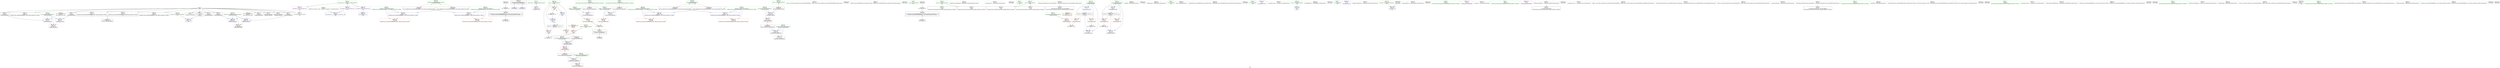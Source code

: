 digraph "SVFG" {
	label="SVFG";

	Node0x5591256c3920 [shape=record,color=grey,label="{NodeID: 0\nNullPtr}"];
	Node0x5591256c3920 -> Node0x5591256cf940[style=solid];
	Node0x5591256c3920 -> Node0x5591256cfa40[style=solid];
	Node0x5591256c3920 -> Node0x5591256cfb10[style=solid];
	Node0x5591256c3920 -> Node0x5591256cfbe0[style=solid];
	Node0x5591256c3920 -> Node0x5591256cfcb0[style=solid];
	Node0x5591256c3920 -> Node0x5591256cfd80[style=solid];
	Node0x5591256c3920 -> Node0x5591256cfe50[style=solid];
	Node0x5591256c3920 -> Node0x5591256cff20[style=solid];
	Node0x5591256c3920 -> Node0x5591256cfff0[style=solid];
	Node0x5591256c3920 -> Node0x5591256d00c0[style=solid];
	Node0x5591256c3920 -> Node0x5591256d0190[style=solid];
	Node0x5591256c3920 -> Node0x5591256d0260[style=solid];
	Node0x5591256c3920 -> Node0x5591256d0330[style=solid];
	Node0x5591256c3920 -> Node0x5591256d0400[style=solid];
	Node0x5591256c3920 -> Node0x5591256d3a20[style=solid];
	Node0x5591256f45e0 [shape=record,color=black,label="{NodeID: 346\n297 = PHI(175, )\n1st arg _ZStgtIcSt11char_traitsIcESaIcEEbRKNSt7__cxx1112basic_stringIT_T0_T1_EESA_ }"];
	Node0x5591256f45e0 -> Node0x5591256d4b60[style=solid];
	Node0x5591256dbab0 [shape=record,color=grey,label="{NodeID: 263\n307 = cmp(306, 124, )\n}"];
	Node0x5591256dbab0 -> Node0x5591256cd340[style=solid];
	Node0x5591256cd1a0 [shape=record,color=black,label="{NodeID: 97\n161\<--163\n_ZNSt14numeric_limitsIlE3maxEv_ret\<--\n_ZNSt14numeric_limitsIlE3maxEv\n|{<s0>9|<s1>13}}"];
	Node0x5591256cd1a0:s0 -> Node0x5591256f0420[style=solid,color=blue];
	Node0x5591256cd1a0:s1 -> Node0x5591256f2ca0[style=solid,color=blue];
	Node0x5591256cb170 [shape=record,color=green,label="{NodeID: 14\n4\<--6\n_ZStL8__ioinit\<--_ZStL8__ioinit_field_insensitive\nGlob }"];
	Node0x5591256cb170 -> Node0x5591256cd410[style=solid];
	Node0x5591256cdd90 [shape=record,color=red,label="{NodeID: 111\n140\<--119\n\<--caseid\nmain\n}"];
	Node0x5591256cdd90 -> Node0x5591256db7b0[style=solid];
	Node0x5591256cbf70 [shape=record,color=green,label="{NodeID: 28\n89\<--90\n__a.addr\<--__a.addr_field_insensitive\n_ZStorSt13_Ios_OpenmodeS_\n}"];
	Node0x5591256cbf70 -> Node0x5591256cdb20[style=solid];
	Node0x5591256cbf70 -> Node0x5591256d3b20[style=solid];
	Node0x5591256d34e0 [shape=record,color=red,label="{NodeID: 125\n304\<--298\n\<--__lhs.addr\n_ZStgtIcSt11char_traitsIcESaIcEEbRKNSt7__cxx1112basic_stringIT_T0_T1_EESA_\n}"];
	Node0x5591256ccbf0 [shape=record,color=green,label="{NodeID: 42\n167\<--168\nthis.addr\<--this.addr_field_insensitive\n_ZN8Solution5solveEi\n}"];
	Node0x5591256ccbf0 -> Node0x5591256ce000[style=solid];
	Node0x5591256ccbf0 -> Node0x5591256d40d0[style=solid];
	Node0x5591256d40d0 [shape=record,color=blue,label="{NodeID: 139\n167\<--165\nthis.addr\<--this\n_ZN8Solution5solveEi\n}"];
	Node0x5591256d40d0 -> Node0x5591256ce000[style=dashed];
	Node0x5591256ce860 [shape=record,color=green,label="{NodeID: 56\n227\<--228\n_ZNSt7__cxx1112basic_stringIcSt11char_traitsIcESaIcEEaSERKS4_\<--_ZNSt7__cxx1112basic_stringIcSt11char_traitsIcESaIcEEaSERKS4__field_insensitive\n}"];
	Node0x5591256f26a0 [shape=record,color=black,label="{NodeID: 319\n82 = PHI()\n}"];
	Node0x5591256d4c30 [shape=record,color=blue,label="{NodeID: 153\n321\<--319\nthis.addr\<--this\n_ZN8Solution11printHeaderEi\n}"];
	Node0x5591256d4c30 -> Node0x5591256d3680[style=dashed];
	Node0x5591256cf540 [shape=record,color=green,label="{NodeID: 70\n330\<--331\n_ZStlsISt11char_traitsIcEERSt13basic_ostreamIcT_ES5_PKc\<--_ZStlsISt11char_traitsIcEERSt13basic_ostreamIcT_ES5_PKc_field_insensitive\n}"];
	Node0x5591256f3590 [shape=record,color=black,label="{NodeID: 333\n335 = PHI()\n}"];
	Node0x5591256d0190 [shape=record,color=black,label="{NodeID: 84\n289\<--3\n\<--dummyVal\n_ZStltIcSt11char_traitsIcESaIcEEbRKNSt7__cxx1112basic_stringIT_T0_T1_EESA_\n}"];
	Node0x5591256c5850 [shape=record,color=green,label="{NodeID: 1\n7\<--1\n__dso_handle\<--dummyObj\nGlob }"];
	Node0x5591256dbc30 [shape=record,color=grey,label="{NodeID: 264\n287 = cmp(284, 124, )\n}"];
	Node0x5591256dbc30 -> Node0x5591256cd270[style=solid];
	Node0x5591256cd270 [shape=record,color=black,label="{NodeID: 98\n273\<--287\n_ZStltIcSt11char_traitsIcESaIcEEbRKNSt7__cxx1112basic_stringIT_T0_T1_EESA__ret\<--cmp\n_ZStltIcSt11char_traitsIcESaIcEEbRKNSt7__cxx1112basic_stringIT_T0_T1_EESA_\n|{<s0>18}}"];
	Node0x5591256cd270:s0 -> Node0x5591256f2f70[style=solid,color=blue];
	Node0x5591256cb270 [shape=record,color=green,label="{NodeID: 15\n8\<--11\ninputs\<--inputs_field_insensitive\nGlob }"];
	Node0x5591256cb270 -> Node0x5591256d04d0[style=solid];
	Node0x5591256cb270 -> Node0x5591256d05d0[style=solid];
	Node0x5591256e6170 [shape=record,color=yellow,style=double,label="{NodeID: 278\n12V_1 = ENCHI(MR_12V_0)\npts\{118 \}\nFun[main]}"];
	Node0x5591256e6170 -> Node0x5591256cdcc0[style=dashed];
	Node0x5591256cde60 [shape=record,color=red,label="{NodeID: 112\n144\<--119\n\<--caseid\nmain\n|{<s0>11}}"];
	Node0x5591256cde60:s0 -> Node0x5591256f3e60[style=solid,color=red];
	Node0x5591256cc040 [shape=record,color=green,label="{NodeID: 29\n91\<--92\n__b.addr\<--__b.addr_field_insensitive\n_ZStorSt13_Ios_OpenmodeS_\n}"];
	Node0x5591256cc040 -> Node0x5591256cdbf0[style=solid];
	Node0x5591256cc040 -> Node0x5591256d3bf0[style=solid];
	Node0x5591256d35b0 [shape=record,color=red,label="{NodeID: 126\n305\<--300\n\<--__rhs.addr\n_ZStgtIcSt11char_traitsIcESaIcEEbRKNSt7__cxx1112basic_stringIT_T0_T1_EESA_\n}"];
	Node0x5591256cccc0 [shape=record,color=green,label="{NodeID: 43\n169\<--170\ncaseid.addr\<--caseid.addr_field_insensitive\n_ZN8Solution5solveEi\n}"];
	Node0x5591256cccc0 -> Node0x5591256d2cc0[style=solid];
	Node0x5591256cccc0 -> Node0x5591256d41a0[style=solid];
	Node0x5591256d41a0 [shape=record,color=blue,label="{NodeID: 140\n169\<--166\ncaseid.addr\<--caseid\n_ZN8Solution5solveEi\n}"];
	Node0x5591256d41a0 -> Node0x5591256d2cc0[style=dashed];
	Node0x5591256ce960 [shape=record,color=green,label="{NodeID: 57\n238\<--239\n_ZN8Solution11printHeaderEi\<--_ZN8Solution11printHeaderEi_field_insensitive\n}"];
	Node0x5591256f2770 [shape=record,color=black,label="{NodeID: 320\n284 = PHI()\n}"];
	Node0x5591256f2770 -> Node0x5591256dbc30[style=solid];
	Node0x5591256d4d00 [shape=record,color=blue,label="{NodeID: 154\n323\<--320\ncaseid.addr\<--caseid\n_ZN8Solution11printHeaderEi\n}"];
	Node0x5591256d4d00 -> Node0x5591256d3750[style=dashed];
	Node0x5591256cf640 [shape=record,color=green,label="{NodeID: 71\n351\<--352\n__cxa_begin_catch\<--__cxa_begin_catch_field_insensitive\n}"];
	Node0x5591256f3660 [shape=record,color=black,label="{NodeID: 334\n350 = PHI()\n}"];
	Node0x5591256d0260 [shape=record,color=black,label="{NodeID: 85\n290\<--3\n\<--dummyVal\n_ZStltIcSt11char_traitsIcESaIcEEbRKNSt7__cxx1112basic_stringIT_T0_T1_EESA_\n|{<s0>29}}"];
	Node0x5591256d0260:s0 -> Node0x5591256f3730[style=solid,color=red];
	Node0x5591256c9e70 [shape=record,color=green,label="{NodeID: 2\n12\<--1\n.str\<--dummyObj\nGlob }"];
	Node0x5591256cd340 [shape=record,color=black,label="{NodeID: 99\n295\<--307\n_ZStgtIcSt11char_traitsIcESaIcEEbRKNSt7__cxx1112basic_stringIT_T0_T1_EESA__ret\<--cmp\n_ZStgtIcSt11char_traitsIcESaIcEEbRKNSt7__cxx1112basic_stringIT_T0_T1_EESA_\n|{<s0>20}}"];
	Node0x5591256cd340:s0 -> Node0x5591256f3080[style=solid,color=blue];
	Node0x5591256cb370 [shape=record,color=green,label="{NodeID: 16\n14\<--17\nlogs\<--logs_field_insensitive\nGlob }"];
	Node0x5591256cb370 -> Node0x5591256d06d0[style=solid];
	Node0x5591256cb370 -> Node0x5591256d07d0[style=solid];
	Node0x5591256cdf30 [shape=record,color=red,label="{NodeID: 113\n149\<--119\n\<--caseid\nmain\n}"];
	Node0x5591256cdf30 -> Node0x5591256db630[style=solid];
	Node0x5591256cc110 [shape=record,color=green,label="{NodeID: 30\n84\<--103\n_ZNSt14basic_ofstreamIcSt11char_traitsIcEED1Ev\<--_ZNSt14basic_ofstreamIcSt11char_traitsIcEED1Ev_field_insensitive\n}"];
	Node0x5591256cc110 -> Node0x5591256d0ad0[style=solid];
	Node0x5591256d3680 [shape=record,color=red,label="{NodeID: 127\n327\<--321\nthis1\<--this.addr\n_ZN8Solution11printHeaderEi\n}"];
	Node0x5591256ccd90 [shape=record,color=green,label="{NodeID: 44\n171\<--172\nnumNames\<--numNames_field_insensitive\n_ZN8Solution5solveEi\n}"];
	Node0x5591256ccd90 -> Node0x5591256d2d90[style=solid];
	Node0x5591256d4270 [shape=record,color=blue,label="{NodeID: 141\n173\<--124\ncount\<--\n_ZN8Solution5solveEi\n}"];
	Node0x5591256d4270 -> Node0x5591256e4500[style=dashed];
	Node0x5591256cea60 [shape=record,color=green,label="{NodeID: 58\n242\<--243\n_ZNSolsEi\<--_ZNSolsEi_field_insensitive\n}"];
	Node0x5591256f28d0 [shape=record,color=black,label="{NodeID: 321\n127 = PHI()\n}"];
	Node0x5591256cf740 [shape=record,color=green,label="{NodeID: 72\n354\<--355\n_ZSt9terminatev\<--_ZSt9terminatev_field_insensitive\n}"];
	Node0x5591256f3730 [shape=record,color=black,label="{NodeID: 335\n349 = PHI(290, 310, )\n0th arg __clang_call_terminate }"];
	Node0x5591256d0330 [shape=record,color=black,label="{NodeID: 86\n309\<--3\n\<--dummyVal\n_ZStgtIcSt11char_traitsIcESaIcEEbRKNSt7__cxx1112basic_stringIT_T0_T1_EESA_\n}"];
	Node0x5591256ca130 [shape=record,color=green,label="{NodeID: 3\n18\<--1\n.str.3\<--dummyObj\nGlob }"];
	Node0x5591256cd410 [shape=record,color=purple,label="{NodeID: 100\n35\<--4\n\<--_ZStL8__ioinit\n__cxx_global_var_init\n}"];
	Node0x5591256cb470 [shape=record,color=green,label="{NodeID: 17\n24\<--28\nllvm.global_ctors\<--llvm.global_ctors_field_insensitive\nGlob }"];
	Node0x5591256cb470 -> Node0x5591256cd820[style=solid];
	Node0x5591256cb470 -> Node0x5591256cd920[style=solid];
	Node0x5591256cb470 -> Node0x5591256cda20[style=solid];
	Node0x5591256ce000 [shape=record,color=red,label="{NodeID: 114\n187\<--167\nthis1\<--this.addr\n_ZN8Solution5solveEi\n|{<s0>23}}"];
	Node0x5591256ce000:s0 -> Node0x5591256f4220[style=solid,color=red];
	Node0x5591256cc210 [shape=record,color=green,label="{NodeID: 31\n106\<--107\nmain\<--main_field_insensitive\n}"];
	Node0x5591256d3750 [shape=record,color=red,label="{NodeID: 128\n332\<--323\n\<--caseid.addr\n_ZN8Solution11printHeaderEi\n}"];
	Node0x5591256cce60 [shape=record,color=green,label="{NodeID: 45\n173\<--174\ncount\<--count_field_insensitive\n_ZN8Solution5solveEi\n}"];
	Node0x5591256cce60 -> Node0x5591256d2e60[style=solid];
	Node0x5591256cce60 -> Node0x5591256d2f30[style=solid];
	Node0x5591256cce60 -> Node0x5591256d4270[style=solid];
	Node0x5591256cce60 -> Node0x5591256d4410[style=solid];
	Node0x5591256d4340 [shape=record,color=blue,label="{NodeID: 142\n177\<--124\ni\<--\n_ZN8Solution5solveEi\n}"];
	Node0x5591256d4340 -> Node0x5591256e4a00[style=dashed];
	Node0x5591256ceb60 [shape=record,color=green,label="{NodeID: 59\n245\<--246\n_ZSt4endlIcSt11char_traitsIcEERSt13basic_ostreamIT_T0_ES6_\<--_ZSt4endlIcSt11char_traitsIcEERSt13basic_ostreamIT_T0_ES6__field_insensitive\n}"];
	Node0x5591256f29a0 [shape=record,color=black,label="{NodeID: 322\n133 = PHI()\n}"];
	Node0x5591256cf840 [shape=record,color=green,label="{NodeID: 73\n26\<--363\n_GLOBAL__sub_I_Jiyuan_2_1.cpp\<--_GLOBAL__sub_I_Jiyuan_2_1.cpp_field_insensitive\n}"];
	Node0x5591256cf840 -> Node0x5591256d3920[style=solid];
	Node0x5591256f3a30 [shape=record,color=black,label="{NodeID: 336\n274 = PHI(179, )\n0th arg _ZStltIcSt11char_traitsIcESaIcEEbRKNSt7__cxx1112basic_stringIT_T0_T1_EESA_ }"];
	Node0x5591256f3a30 -> Node0x5591256d48f0[style=solid];
	Node0x5591256d0400 [shape=record,color=black,label="{NodeID: 87\n310\<--3\n\<--dummyVal\n_ZStgtIcSt11char_traitsIcESaIcEEbRKNSt7__cxx1112basic_stringIT_T0_T1_EESA_\n|{<s0>31}}"];
	Node0x5591256d0400:s0 -> Node0x5591256f3730[style=solid,color=red];
	Node0x5591256ca1c0 [shape=record,color=green,label="{NodeID: 4\n20\<--1\n.str.4\<--dummyObj\nGlob }"];
	Node0x5591256cd4e0 [shape=record,color=purple,label="{NodeID: 101\n54\<--12\n\<--.str\n__cxx_global_var_init.1\n}"];
	Node0x5591256cb570 [shape=record,color=green,label="{NodeID: 18\n29\<--30\n__cxx_global_var_init\<--__cxx_global_var_init_field_insensitive\n}"];
	Node0x5591256d2cc0 [shape=record,color=red,label="{NodeID: 115\n236\<--169\n\<--caseid.addr\n_ZN8Solution5solveEi\n|{<s0>23}}"];
	Node0x5591256d2cc0:s0 -> Node0x5591256f4360[style=solid,color=red];
	Node0x5591256cc310 [shape=record,color=green,label="{NodeID: 32\n111\<--112\nretval\<--retval_field_insensitive\nmain\n}"];
	Node0x5591256cc310 -> Node0x5591256d3cc0[style=solid];
	Node0x5591256d3820 [shape=record,color=blue,label="{NodeID: 129\n369\<--25\nllvm.global_ctors_0\<--\nGlob }"];
	Node0x5591256ccf30 [shape=record,color=green,label="{NodeID: 46\n175\<--176\nlargestName\<--largestName_field_insensitive\n_ZN8Solution5solveEi\n|{<s0>18|<s1>20}}"];
	Node0x5591256ccf30:s0 -> Node0x5591256f3b40[style=solid,color=red];
	Node0x5591256ccf30:s1 -> Node0x5591256f45e0[style=solid,color=red];
	Node0x5591256d4410 [shape=record,color=blue,label="{NodeID: 143\n173\<--210\ncount\<--inc\n_ZN8Solution5solveEi\n}"];
	Node0x5591256d4410 -> Node0x5591256e4500[style=dashed];
	Node0x5591256cec60 [shape=record,color=green,label="{NodeID: 60\n247\<--248\n_ZNSolsEPFRSoS_E\<--_ZNSolsEPFRSoS_E_field_insensitive\n}"];
	Node0x5591256f2a70 [shape=record,color=black,label="{NodeID: 323\n329 = PHI()\n}"];
	Node0x5591256cf940 [shape=record,color=black,label="{NodeID: 74\n2\<--3\ndummyVal\<--dummyVal\n}"];
	Node0x5591256f3b40 [shape=record,color=black,label="{NodeID: 337\n275 = PHI(175, )\n1st arg _ZStltIcSt11char_traitsIcESaIcEEbRKNSt7__cxx1112basic_stringIT_T0_T1_EESA_ }"];
	Node0x5591256f3b40 -> Node0x5591256d49c0[style=solid];
	Node0x5591256d04d0 [shape=record,color=black,label="{NodeID: 88\n9\<--8\n\<--inputs\nCan only get source location for instruction, argument, global var or function.}"];
	Node0x5591256ca250 [shape=record,color=green,label="{NodeID: 5\n22\<--1\n.str.5\<--dummyObj\nGlob }"];
	Node0x5591256cd5b0 [shape=record,color=purple,label="{NodeID: 102\n78\<--18\n\<--.str.3\n__cxx_global_var_init.2\n}"];
	Node0x5591256cb670 [shape=record,color=green,label="{NodeID: 19\n33\<--34\n_ZNSt8ios_base4InitC1Ev\<--_ZNSt8ios_base4InitC1Ev_field_insensitive\n}"];
	Node0x5591256e6520 [shape=record,color=yellow,style=double,label="{NodeID: 282\n20V_1 = ENCHI(MR_20V_0)\npts\{172 \}\nFun[_ZN8Solution5solveEi]}"];
	Node0x5591256e6520 -> Node0x5591256d2d90[style=dashed];
	Node0x5591256d2d90 [shape=record,color=red,label="{NodeID: 116\n198\<--171\n\<--numNames\n_ZN8Solution5solveEi\n}"];
	Node0x5591256d2d90 -> Node0x5591256db930[style=solid];
	Node0x5591256cc3e0 [shape=record,color=green,label="{NodeID: 33\n113\<--114\nargc.addr\<--argc.addr_field_insensitive\nmain\n}"];
	Node0x5591256cc3e0 -> Node0x5591256d3d90[style=solid];
	Node0x5591256d3920 [shape=record,color=blue,label="{NodeID: 130\n370\<--26\nllvm.global_ctors_1\<--_GLOBAL__sub_I_Jiyuan_2_1.cpp\nGlob }"];
	Node0x5591256cd000 [shape=record,color=green,label="{NodeID: 47\n177\<--178\ni\<--i_field_insensitive\n_ZN8Solution5solveEi\n}"];
	Node0x5591256cd000 -> Node0x5591256d3000[style=solid];
	Node0x5591256cd000 -> Node0x5591256d30d0[style=solid];
	Node0x5591256cd000 -> Node0x5591256d4340[style=solid];
	Node0x5591256cd000 -> Node0x5591256d4680[style=solid];
	Node0x5591256d44e0 [shape=record,color=blue,label="{NodeID: 144\n181\<--214\nexn.slot\<--\n_ZN8Solution5solveEi\n}"];
	Node0x5591256d44e0 -> Node0x5591256d31a0[style=dashed];
	Node0x5591256ced60 [shape=record,color=green,label="{NodeID: 61\n269\<--270\n__gxx_personality_v0\<--__gxx_personality_v0_field_insensitive\n}"];
	Node0x5591256f2bd0 [shape=record,color=black,label="{NodeID: 324\n188 = PHI()\n}"];
	Node0x5591256cfa40 [shape=record,color=black,label="{NodeID: 75\n110\<--3\nargv\<--dummyVal\nmain\n1st arg main }"];
	Node0x5591256cfa40 -> Node0x5591256d3e60[style=solid];
	Node0x5591256f3c50 [shape=record,color=black,label="{NodeID: 338\n109 = PHI()\n0th arg main }"];
	Node0x5591256f3c50 -> Node0x5591256d3d90[style=solid];
	Node0x5591256d05d0 [shape=record,color=black,label="{NodeID: 89\n10\<--8\n\<--inputs\nCan only get source location for instruction, argument, global var or function.}"];
	Node0x5591256ca2e0 [shape=record,color=green,label="{NodeID: 6\n25\<--1\n\<--dummyObj\nCan only get source location for instruction, argument, global var or function.}"];
	Node0x5591256cd680 [shape=record,color=purple,label="{NodeID: 103\n328\<--20\n\<--.str.4\n_ZN8Solution11printHeaderEi\n}"];
	Node0x5591256cb770 [shape=record,color=green,label="{NodeID: 20\n39\<--40\n__cxa_atexit\<--__cxa_atexit_field_insensitive\n}"];
	Node0x5591256d2e60 [shape=record,color=red,label="{NodeID: 117\n209\<--173\n\<--count\n_ZN8Solution5solveEi\n}"];
	Node0x5591256d2e60 -> Node0x5591256db1b0[style=solid];
	Node0x5591256cc4b0 [shape=record,color=green,label="{NodeID: 34\n115\<--116\nargv.addr\<--argv.addr_field_insensitive\nmain\n}"];
	Node0x5591256cc4b0 -> Node0x5591256d3e60[style=solid];
	Node0x5591256d3a20 [shape=record,color=blue, style = dotted,label="{NodeID: 131\n371\<--3\nllvm.global_ctors_2\<--dummyVal\nGlob }"];
	Node0x5591256ce0f0 [shape=record,color=green,label="{NodeID: 48\n179\<--180\nname\<--name_field_insensitive\n_ZN8Solution5solveEi\n|{<s0>18|<s1>20}}"];
	Node0x5591256ce0f0:s0 -> Node0x5591256f3a30[style=solid,color=red];
	Node0x5591256ce0f0:s1 -> Node0x5591256f44a0[style=solid,color=red];
	Node0x5591256d45b0 [shape=record,color=blue,label="{NodeID: 145\n183\<--216\nehselector.slot\<--\n_ZN8Solution5solveEi\n}"];
	Node0x5591256d45b0 -> Node0x5591256d3270[style=dashed];
	Node0x5591256cee60 [shape=record,color=green,label="{NodeID: 62\n276\<--277\n__lhs.addr\<--__lhs.addr_field_insensitive\n_ZStltIcSt11char_traitsIcESaIcEEbRKNSt7__cxx1112basic_stringIT_T0_T1_EESA_\n}"];
	Node0x5591256cee60 -> Node0x5591256d3340[style=solid];
	Node0x5591256cee60 -> Node0x5591256d48f0[style=solid];
	Node0x5591256f2ca0 [shape=record,color=black,label="{NodeID: 325\n189 = PHI(161, )\n}"];
	Node0x5591256cfb10 [shape=record,color=black,label="{NodeID: 76\n213\<--3\n\<--dummyVal\n_ZN8Solution5solveEi\n}"];
	Node0x5591256f3d20 [shape=record,color=black,label="{NodeID: 339\n165 = PHI(121, )\n0th arg _ZN8Solution5solveEi }"];
	Node0x5591256f3d20 -> Node0x5591256d40d0[style=solid];
	Node0x5591256d06d0 [shape=record,color=black,label="{NodeID: 90\n15\<--14\n\<--logs\nCan only get source location for instruction, argument, global var or function.}"];
	Node0x5591256cab20 [shape=record,color=green,label="{NodeID: 7\n56\<--1\n\<--dummyObj\nCan only get source location for instruction, argument, global var or function.}"];
	Node0x5591256e4500 [shape=record,color=black,label="{NodeID: 270\nMR_22V_3 = PHI(MR_22V_5, MR_22V_2, )\npts\{174 \}\n}"];
	Node0x5591256e4500 -> Node0x5591256d2e60[style=dashed];
	Node0x5591256e4500 -> Node0x5591256d2f30[style=dashed];
	Node0x5591256e4500 -> Node0x5591256d4410[style=dashed];
	Node0x5591256e4500 -> Node0x5591256e4500[style=dashed];
	Node0x5591256cd750 [shape=record,color=purple,label="{NodeID: 104\n334\<--22\n\<--.str.5\n_ZN8Solution11printHeaderEi\n}"];
	Node0x5591256cb870 [shape=record,color=green,label="{NodeID: 21\n38\<--44\n_ZNSt8ios_base4InitD1Ev\<--_ZNSt8ios_base4InitD1Ev_field_insensitive\n}"];
	Node0x5591256cb870 -> Node0x5591256d08d0[style=solid];
	Node0x5591256d2f30 [shape=record,color=red,label="{NodeID: 118\n240\<--173\n\<--count\n_ZN8Solution5solveEi\n}"];
	Node0x5591256cc580 [shape=record,color=green,label="{NodeID: 35\n117\<--118\ntotalQ\<--totalQ_field_insensitive\nmain\n}"];
	Node0x5591256cc580 -> Node0x5591256cdcc0[style=solid];
	Node0x5591256d3b20 [shape=record,color=blue,label="{NodeID: 132\n89\<--87\n__a.addr\<--__a\n_ZStorSt13_Ios_OpenmodeS_\n}"];
	Node0x5591256d3b20 -> Node0x5591256cdb20[style=dashed];
	Node0x5591256ce1c0 [shape=record,color=green,label="{NodeID: 49\n181\<--182\nexn.slot\<--exn.slot_field_insensitive\n_ZN8Solution5solveEi\n}"];
	Node0x5591256ce1c0 -> Node0x5591256d31a0[style=solid];
	Node0x5591256ce1c0 -> Node0x5591256d44e0[style=solid];
	Node0x5591256ce1c0 -> Node0x5591256d4750[style=solid];
	Node0x5591256d4680 [shape=record,color=blue,label="{NodeID: 146\n177\<--233\ni\<--inc11\n_ZN8Solution5solveEi\n}"];
	Node0x5591256d4680 -> Node0x5591256e4a00[style=dashed];
	Node0x5591256cef30 [shape=record,color=green,label="{NodeID: 63\n278\<--279\n__rhs.addr\<--__rhs.addr_field_insensitive\n_ZStltIcSt11char_traitsIcESaIcEEbRKNSt7__cxx1112basic_stringIT_T0_T1_EESA_\n}"];
	Node0x5591256cef30 -> Node0x5591256d3410[style=solid];
	Node0x5591256cef30 -> Node0x5591256d49c0[style=solid];
	Node0x5591256f2ea0 [shape=record,color=black,label="{NodeID: 326\n190 = PHI()\n}"];
	Node0x5591256cfbe0 [shape=record,color=black,label="{NodeID: 77\n214\<--3\n\<--dummyVal\n_ZN8Solution5solveEi\n}"];
	Node0x5591256cfbe0 -> Node0x5591256d44e0[style=solid];
	Node0x5591256f3e60 [shape=record,color=black,label="{NodeID: 340\n166 = PHI(144, )\n1st arg _ZN8Solution5solveEi }"];
	Node0x5591256f3e60 -> Node0x5591256d41a0[style=solid];
	Node0x5591256db1b0 [shape=record,color=grey,label="{NodeID: 257\n210 = Binary(209, 138, )\n}"];
	Node0x5591256db1b0 -> Node0x5591256d4410[style=solid];
	Node0x5591256d07d0 [shape=record,color=black,label="{NodeID: 91\n16\<--14\n\<--logs\nCan only get source location for instruction, argument, global var or function.}"];
	Node0x5591256cabb0 [shape=record,color=green,label="{NodeID: 8\n74\<--1\n\<--dummyObj\nCan only get source location for instruction, argument, global var or function.|{<s0>5}}"];
	Node0x5591256cabb0:s0 -> Node0x5591256f3fa0[style=solid,color=red];
	Node0x5591256e4a00 [shape=record,color=black,label="{NodeID: 271\nMR_24V_3 = PHI(MR_24V_4, MR_24V_2, )\npts\{178 \}\n}"];
	Node0x5591256e4a00 -> Node0x5591256d3000[style=dashed];
	Node0x5591256e4a00 -> Node0x5591256d30d0[style=dashed];
	Node0x5591256e4a00 -> Node0x5591256d4680[style=dashed];
	Node0x5591256cd820 [shape=record,color=purple,label="{NodeID: 105\n369\<--24\nllvm.global_ctors_0\<--llvm.global_ctors\nGlob }"];
	Node0x5591256cd820 -> Node0x5591256d3820[style=solid];
	Node0x5591256cb970 [shape=record,color=green,label="{NodeID: 22\n51\<--52\n__cxx_global_var_init.1\<--__cxx_global_var_init.1_field_insensitive\n}"];
	Node0x5591256e67c0 [shape=record,color=yellow,style=double,label="{NodeID: 285\n26V_1 = ENCHI(MR_26V_0)\npts\{182 \}\nFun[_ZN8Solution5solveEi]}"];
	Node0x5591256e67c0 -> Node0x5591256d44e0[style=dashed];
	Node0x5591256e67c0 -> Node0x5591256d4750[style=dashed];
	Node0x5591256d3000 [shape=record,color=red,label="{NodeID: 119\n197\<--177\n\<--i\n_ZN8Solution5solveEi\n}"];
	Node0x5591256d3000 -> Node0x5591256db930[style=solid];
	Node0x5591256cc650 [shape=record,color=green,label="{NodeID: 36\n119\<--120\ncaseid\<--caseid_field_insensitive\nmain\n}"];
	Node0x5591256cc650 -> Node0x5591256cdd90[style=solid];
	Node0x5591256cc650 -> Node0x5591256cde60[style=solid];
	Node0x5591256cc650 -> Node0x5591256cdf30[style=solid];
	Node0x5591256cc650 -> Node0x5591256d3f30[style=solid];
	Node0x5591256cc650 -> Node0x5591256d4000[style=solid];
	Node0x5591256d3bf0 [shape=record,color=blue,label="{NodeID: 133\n91\<--88\n__b.addr\<--__b\n_ZStorSt13_Ios_OpenmodeS_\n}"];
	Node0x5591256d3bf0 -> Node0x5591256cdbf0[style=dashed];
	Node0x5591256ce290 [shape=record,color=green,label="{NodeID: 50\n183\<--184\nehselector.slot\<--ehselector.slot_field_insensitive\n_ZN8Solution5solveEi\n}"];
	Node0x5591256ce290 -> Node0x5591256d3270[style=solid];
	Node0x5591256ce290 -> Node0x5591256d45b0[style=solid];
	Node0x5591256ce290 -> Node0x5591256d4820[style=solid];
	Node0x5591256f0420 [shape=record,color=black,label="{NodeID: 313\n130 = PHI(161, )\n}"];
	Node0x5591256d4750 [shape=record,color=blue,label="{NodeID: 147\n181\<--252\nexn.slot\<--\n_ZN8Solution5solveEi\n}"];
	Node0x5591256d4750 -> Node0x5591256d31a0[style=dashed];
	Node0x5591256cf000 [shape=record,color=green,label="{NodeID: 64\n285\<--286\n_ZNKSt7__cxx1112basic_stringIcSt11char_traitsIcESaIcEE7compareERKS4_\<--_ZNKSt7__cxx1112basic_stringIcSt11char_traitsIcESaIcEE7compareERKS4__field_insensitive\n}"];
	Node0x5591256f2f70 [shape=record,color=black,label="{NodeID: 327\n205 = PHI(273, )\n}"];
	Node0x5591256cfcb0 [shape=record,color=black,label="{NodeID: 78\n216\<--3\n\<--dummyVal\n_ZN8Solution5solveEi\n}"];
	Node0x5591256cfcb0 -> Node0x5591256d45b0[style=solid];
	Node0x5591256f3fa0 [shape=record,color=black,label="{NodeID: 341\n87 = PHI(74, )\n0th arg _ZStorSt13_Ios_OpenmodeS_ }"];
	Node0x5591256f3fa0 -> Node0x5591256d3b20[style=solid];
	Node0x5591256db330 [shape=record,color=grey,label="{NodeID: 258\n97 = Binary(95, 96, )\n}"];
	Node0x5591256db330 -> Node0x5591256d0bd0[style=solid];
	Node0x5591256d08d0 [shape=record,color=black,label="{NodeID: 92\n37\<--38\n\<--_ZNSt8ios_base4InitD1Ev\nCan only get source location for instruction, argument, global var or function.}"];
	Node0x5591256cac70 [shape=record,color=green,label="{NodeID: 9\n75\<--1\n\<--dummyObj\nCan only get source location for instruction, argument, global var or function.|{<s0>5}}"];
	Node0x5591256cac70:s0 -> Node0x5591256f40e0[style=solid,color=red];
	Node0x5591256e4f00 [shape=record,color=black,label="{NodeID: 272\nMR_14V_3 = PHI(MR_14V_4, MR_14V_2, )\npts\{120 \}\n}"];
	Node0x5591256e4f00 -> Node0x5591256cdd90[style=dashed];
	Node0x5591256e4f00 -> Node0x5591256cde60[style=dashed];
	Node0x5591256e4f00 -> Node0x5591256cdf30[style=dashed];
	Node0x5591256e4f00 -> Node0x5591256d4000[style=dashed];
	Node0x5591256cd920 [shape=record,color=purple,label="{NodeID: 106\n370\<--24\nllvm.global_ctors_1\<--llvm.global_ctors\nGlob }"];
	Node0x5591256cd920 -> Node0x5591256d3920[style=solid];
	Node0x5591256cba70 [shape=record,color=green,label="{NodeID: 23\n57\<--58\n_ZNSt14basic_ifstreamIcSt11char_traitsIcEEC1EPKcSt13_Ios_Openmode\<--_ZNSt14basic_ifstreamIcSt11char_traitsIcEEC1EPKcSt13_Ios_Openmode_field_insensitive\n}"];
	Node0x5591256e68a0 [shape=record,color=yellow,style=double,label="{NodeID: 286\n28V_1 = ENCHI(MR_28V_0)\npts\{184 \}\nFun[_ZN8Solution5solveEi]}"];
	Node0x5591256e68a0 -> Node0x5591256d45b0[style=dashed];
	Node0x5591256e68a0 -> Node0x5591256d4820[style=dashed];
	Node0x5591256d30d0 [shape=record,color=red,label="{NodeID: 120\n232\<--177\n\<--i\n_ZN8Solution5solveEi\n}"];
	Node0x5591256d30d0 -> Node0x5591256db4b0[style=solid];
	Node0x5591256cc720 [shape=record,color=green,label="{NodeID: 37\n121\<--122\nref.tmp\<--ref.tmp_field_insensitive\nmain\n|{<s0>11}}"];
	Node0x5591256cc720:s0 -> Node0x5591256f3d20[style=solid,color=red];
	Node0x5591256d3cc0 [shape=record,color=blue,label="{NodeID: 134\n111\<--124\nretval\<--\nmain\n}"];
	Node0x5591256ce360 [shape=record,color=green,label="{NodeID: 51\n193\<--194\n_ZNSt7__cxx1112basic_stringIcSt11char_traitsIcESaIcEEC1Ev\<--_ZNSt7__cxx1112basic_stringIcSt11char_traitsIcESaIcEEC1Ev_field_insensitive\n}"];
	Node0x5591256f09a0 [shape=record,color=black,label="{NodeID: 314\n73 = PHI(86, )\n}"];
	Node0x5591256d4820 [shape=record,color=blue,label="{NodeID: 148\n183\<--254\nehselector.slot\<--\n_ZN8Solution5solveEi\n}"];
	Node0x5591256d4820 -> Node0x5591256d3270[style=dashed];
	Node0x5591256cf100 [shape=record,color=green,label="{NodeID: 65\n292\<--293\n__clang_call_terminate\<--__clang_call_terminate_field_insensitive\n}"];
	Node0x5591256f3080 [shape=record,color=black,label="{NodeID: 328\n222 = PHI(295, )\n}"];
	Node0x5591256cfd80 [shape=record,color=black,label="{NodeID: 79\n251\<--3\n\<--dummyVal\n_ZN8Solution5solveEi\n}"];
	Node0x5591256f40e0 [shape=record,color=black,label="{NodeID: 342\n88 = PHI(75, )\n1st arg _ZStorSt13_Ios_OpenmodeS_ }"];
	Node0x5591256f40e0 -> Node0x5591256d3bf0[style=solid];
	Node0x5591256db4b0 [shape=record,color=grey,label="{NodeID: 259\n233 = Binary(232, 138, )\n}"];
	Node0x5591256db4b0 -> Node0x5591256d4680[style=solid];
	Node0x5591256d09d0 [shape=record,color=black,label="{NodeID: 93\n60\<--61\n\<--_ZNSt14basic_ifstreamIcSt11char_traitsIcEED1Ev\nCan only get source location for instruction, argument, global var or function.}"];
	Node0x5591256cad70 [shape=record,color=green,label="{NodeID: 10\n124\<--1\n\<--dummyObj\nCan only get source location for instruction, argument, global var or function.}"];
	Node0x5591256cda20 [shape=record,color=purple,label="{NodeID: 107\n371\<--24\nllvm.global_ctors_2\<--llvm.global_ctors\nGlob }"];
	Node0x5591256cda20 -> Node0x5591256d3a20[style=solid];
	Node0x5591256cbb70 [shape=record,color=green,label="{NodeID: 24\n61\<--67\n_ZNSt14basic_ifstreamIcSt11char_traitsIcEED1Ev\<--_ZNSt14basic_ifstreamIcSt11char_traitsIcEED1Ev_field_insensitive\n}"];
	Node0x5591256cbb70 -> Node0x5591256d09d0[style=solid];
	Node0x5591256d31a0 [shape=record,color=red,label="{NodeID: 121\n259\<--181\nexn\<--exn.slot\n_ZN8Solution5solveEi\n}"];
	Node0x5591256cc7f0 [shape=record,color=green,label="{NodeID: 38\n128\<--129\n_ZNSirsERi\<--_ZNSirsERi_field_insensitive\n}"];
	Node0x5591256d3d90 [shape=record,color=blue,label="{NodeID: 135\n113\<--109\nargc.addr\<--argc\nmain\n}"];
	Node0x5591256ce460 [shape=record,color=green,label="{NodeID: 52\n203\<--204\n_ZSt7getlineIcSt11char_traitsIcESaIcEERSt13basic_istreamIT_T0_ES7_RNSt7__cxx1112basic_stringIS4_S5_T1_EE\<--_ZSt7getlineIcSt11char_traitsIcESaIcEERSt13basic_istreamIT_T0_ES7_RNSt7__cxx1112basic_stringIS4_S5_T1_EE_field_insensitive\n}"];
	Node0x5591256f2360 [shape=record,color=black,label="{NodeID: 315\n202 = PHI()\n}"];
	Node0x5591256d48f0 [shape=record,color=blue,label="{NodeID: 149\n276\<--274\n__lhs.addr\<--__lhs\n_ZStltIcSt11char_traitsIcESaIcEEbRKNSt7__cxx1112basic_stringIT_T0_T1_EESA_\n}"];
	Node0x5591256d48f0 -> Node0x5591256d3340[style=dashed];
	Node0x5591256cf200 [shape=record,color=green,label="{NodeID: 66\n298\<--299\n__lhs.addr\<--__lhs.addr_field_insensitive\n_ZStgtIcSt11char_traitsIcESaIcEEbRKNSt7__cxx1112basic_stringIT_T0_T1_EESA_\n}"];
	Node0x5591256cf200 -> Node0x5591256d34e0[style=solid];
	Node0x5591256cf200 -> Node0x5591256d4a90[style=solid];
	Node0x5591256f3190 [shape=record,color=black,label="{NodeID: 329\n226 = PHI()\n}"];
	Node0x5591256cfe50 [shape=record,color=black,label="{NodeID: 80\n252\<--3\n\<--dummyVal\n_ZN8Solution5solveEi\n}"];
	Node0x5591256cfe50 -> Node0x5591256d4750[style=solid];
	Node0x5591256f4220 [shape=record,color=black,label="{NodeID: 343\n319 = PHI(187, )\n0th arg _ZN8Solution11printHeaderEi }"];
	Node0x5591256f4220 -> Node0x5591256d4c30[style=solid];
	Node0x5591256db630 [shape=record,color=grey,label="{NodeID: 260\n150 = Binary(149, 138, )\n}"];
	Node0x5591256db630 -> Node0x5591256d4000[style=solid];
	Node0x5591256d0ad0 [shape=record,color=black,label="{NodeID: 94\n83\<--84\n\<--_ZNSt14basic_ofstreamIcSt11char_traitsIcEED1Ev\nCan only get source location for instruction, argument, global var or function.}"];
	Node0x5591256cae70 [shape=record,color=green,label="{NodeID: 11\n134\<--1\n\<--dummyObj\nCan only get source location for instruction, argument, global var or function.}"];
	Node0x5591256cdb20 [shape=record,color=red,label="{NodeID: 108\n95\<--89\n\<--__a.addr\n_ZStorSt13_Ios_OpenmodeS_\n}"];
	Node0x5591256cdb20 -> Node0x5591256db330[style=solid];
	Node0x5591256cbc70 [shape=record,color=green,label="{NodeID: 25\n70\<--71\n__cxx_global_var_init.2\<--__cxx_global_var_init.2_field_insensitive\n}"];
	Node0x5591256d3270 [shape=record,color=red,label="{NodeID: 122\n260\<--183\nsel\<--ehselector.slot\n_ZN8Solution5solveEi\n}"];
	Node0x5591256cc8f0 [shape=record,color=green,label="{NodeID: 39\n131\<--132\n_ZNSt14numeric_limitsIlE3maxEv\<--_ZNSt14numeric_limitsIlE3maxEv_field_insensitive\n}"];
	Node0x5591256d3e60 [shape=record,color=blue,label="{NodeID: 136\n115\<--110\nargv.addr\<--argv\nmain\n}"];
	Node0x5591256ce560 [shape=record,color=green,label="{NodeID: 53\n206\<--207\n_ZStltIcSt11char_traitsIcESaIcEEbRKNSt7__cxx1112basic_stringIT_T0_T1_EESA_\<--_ZStltIcSt11char_traitsIcESaIcEEbRKNSt7__cxx1112basic_stringIT_T0_T1_EESA__field_insensitive\n}"];
	Node0x5591256f2430 [shape=record,color=black,label="{NodeID: 316\n244 = PHI()\n}"];
	Node0x5591256d49c0 [shape=record,color=blue,label="{NodeID: 150\n278\<--275\n__rhs.addr\<--__rhs\n_ZStltIcSt11char_traitsIcESaIcEEbRKNSt7__cxx1112basic_stringIT_T0_T1_EESA_\n}"];
	Node0x5591256d49c0 -> Node0x5591256d3410[style=dashed];
	Node0x5591256cf2d0 [shape=record,color=green,label="{NodeID: 67\n300\<--301\n__rhs.addr\<--__rhs.addr_field_insensitive\n_ZStgtIcSt11char_traitsIcESaIcEEbRKNSt7__cxx1112basic_stringIT_T0_T1_EESA_\n}"];
	Node0x5591256cf2d0 -> Node0x5591256d35b0[style=solid];
	Node0x5591256cf2d0 -> Node0x5591256d4b60[style=solid];
	Node0x5591256f3260 [shape=record,color=black,label="{NodeID: 330\n241 = PHI()\n}"];
	Node0x5591256cff20 [shape=record,color=black,label="{NodeID: 81\n254\<--3\n\<--dummyVal\n_ZN8Solution5solveEi\n}"];
	Node0x5591256cff20 -> Node0x5591256d4820[style=solid];
	Node0x5591256f4360 [shape=record,color=black,label="{NodeID: 344\n320 = PHI(236, )\n1st arg _ZN8Solution11printHeaderEi }"];
	Node0x5591256f4360 -> Node0x5591256d4d00[style=solid];
	Node0x5591256db7b0 [shape=record,color=grey,label="{NodeID: 261\n142 = cmp(140, 141, )\n}"];
	Node0x5591256d0bd0 [shape=record,color=black,label="{NodeID: 95\n86\<--97\n_ZStorSt13_Ios_OpenmodeS__ret\<--or\n_ZStorSt13_Ios_OpenmodeS_\n|{<s0>5}}"];
	Node0x5591256d0bd0:s0 -> Node0x5591256f09a0[style=solid,color=blue];
	Node0x5591256caf70 [shape=record,color=green,label="{NodeID: 12\n138\<--1\n\<--dummyObj\nCan only get source location for instruction, argument, global var or function.}"];
	Node0x5591256cdbf0 [shape=record,color=red,label="{NodeID: 109\n96\<--91\n\<--__b.addr\n_ZStorSt13_Ios_OpenmodeS_\n}"];
	Node0x5591256cdbf0 -> Node0x5591256db330[style=solid];
	Node0x5591256cbd70 [shape=record,color=green,label="{NodeID: 26\n76\<--77\n_ZStorSt13_Ios_OpenmodeS_\<--_ZStorSt13_Ios_OpenmodeS__field_insensitive\n}"];
	Node0x5591256d3340 [shape=record,color=red,label="{NodeID: 123\n282\<--276\n\<--__lhs.addr\n_ZStltIcSt11char_traitsIcESaIcEEbRKNSt7__cxx1112basic_stringIT_T0_T1_EESA_\n}"];
	Node0x5591256cc9f0 [shape=record,color=green,label="{NodeID: 40\n135\<--136\n_ZNSi6ignoreEli\<--_ZNSi6ignoreEli_field_insensitive\n}"];
	Node0x5591256d3f30 [shape=record,color=blue,label="{NodeID: 137\n119\<--138\ncaseid\<--\nmain\n}"];
	Node0x5591256d3f30 -> Node0x5591256e4f00[style=dashed];
	Node0x5591256ce660 [shape=record,color=green,label="{NodeID: 54\n219\<--220\n_ZNSt7__cxx1112basic_stringIcSt11char_traitsIcESaIcEED1Ev\<--_ZNSt7__cxx1112basic_stringIcSt11char_traitsIcESaIcEED1Ev_field_insensitive\n}"];
	Node0x5591256f2500 [shape=record,color=black,label="{NodeID: 317\n36 = PHI()\n}"];
	Node0x5591256d4a90 [shape=record,color=blue,label="{NodeID: 151\n298\<--296\n__lhs.addr\<--__lhs\n_ZStgtIcSt11char_traitsIcESaIcEEbRKNSt7__cxx1112basic_stringIT_T0_T1_EESA_\n}"];
	Node0x5591256d4a90 -> Node0x5591256d34e0[style=dashed];
	Node0x5591256cf3a0 [shape=record,color=green,label="{NodeID: 68\n321\<--322\nthis.addr\<--this.addr_field_insensitive\n_ZN8Solution11printHeaderEi\n}"];
	Node0x5591256cf3a0 -> Node0x5591256d3680[style=solid];
	Node0x5591256cf3a0 -> Node0x5591256d4c30[style=solid];
	Node0x5591256f3390 [shape=record,color=black,label="{NodeID: 331\n306 = PHI()\n}"];
	Node0x5591256f3390 -> Node0x5591256dbab0[style=solid];
	Node0x5591256cfff0 [shape=record,color=black,label="{NodeID: 82\n261\<--3\nlpad.val\<--dummyVal\n_ZN8Solution5solveEi\n}"];
	Node0x5591256f44a0 [shape=record,color=black,label="{NodeID: 345\n296 = PHI(179, )\n0th arg _ZStgtIcSt11char_traitsIcESaIcEEbRKNSt7__cxx1112basic_stringIT_T0_T1_EESA_ }"];
	Node0x5591256f44a0 -> Node0x5591256d4a90[style=solid];
	Node0x5591256db930 [shape=record,color=grey,label="{NodeID: 262\n199 = cmp(197, 198, )\n}"];
	Node0x5591256cd0d0 [shape=record,color=black,label="{NodeID: 96\n108\<--124\nmain_ret\<--\nmain\n}"];
	Node0x5591256cb070 [shape=record,color=green,label="{NodeID: 13\n163\<--1\n\<--dummyObj\nCan only get source location for instruction, argument, global var or function.}"];
	Node0x5591256cdcc0 [shape=record,color=red,label="{NodeID: 110\n141\<--117\n\<--totalQ\nmain\n}"];
	Node0x5591256cdcc0 -> Node0x5591256db7b0[style=solid];
	Node0x5591256cbe70 [shape=record,color=green,label="{NodeID: 27\n80\<--81\n_ZNSt14basic_ofstreamIcSt11char_traitsIcEEC1EPKcSt13_Ios_Openmode\<--_ZNSt14basic_ofstreamIcSt11char_traitsIcEEC1EPKcSt13_Ios_Openmode_field_insensitive\n}"];
	Node0x5591256d3410 [shape=record,color=red,label="{NodeID: 124\n283\<--278\n\<--__rhs.addr\n_ZStltIcSt11char_traitsIcESaIcEEbRKNSt7__cxx1112basic_stringIT_T0_T1_EESA_\n}"];
	Node0x5591256ccaf0 [shape=record,color=green,label="{NodeID: 41\n146\<--147\n_ZN8Solution5solveEi\<--_ZN8Solution5solveEi_field_insensitive\n}"];
	Node0x5591256d4000 [shape=record,color=blue,label="{NodeID: 138\n119\<--150\ncaseid\<--inc\nmain\n}"];
	Node0x5591256d4000 -> Node0x5591256e4f00[style=dashed];
	Node0x5591256ce760 [shape=record,color=green,label="{NodeID: 55\n223\<--224\n_ZStgtIcSt11char_traitsIcESaIcEEbRKNSt7__cxx1112basic_stringIT_T0_T1_EESA_\<--_ZStgtIcSt11char_traitsIcESaIcEEbRKNSt7__cxx1112basic_stringIT_T0_T1_EESA__field_insensitive\n}"];
	Node0x5591256f25d0 [shape=record,color=black,label="{NodeID: 318\n59 = PHI()\n}"];
	Node0x5591256d4b60 [shape=record,color=blue,label="{NodeID: 152\n300\<--297\n__rhs.addr\<--__rhs\n_ZStgtIcSt11char_traitsIcESaIcEEbRKNSt7__cxx1112basic_stringIT_T0_T1_EESA_\n}"];
	Node0x5591256d4b60 -> Node0x5591256d35b0[style=dashed];
	Node0x5591256cf470 [shape=record,color=green,label="{NodeID: 69\n323\<--324\ncaseid.addr\<--caseid.addr_field_insensitive\n_ZN8Solution11printHeaderEi\n}"];
	Node0x5591256cf470 -> Node0x5591256d3750[style=solid];
	Node0x5591256cf470 -> Node0x5591256d4d00[style=solid];
	Node0x5591256f3490 [shape=record,color=black,label="{NodeID: 332\n333 = PHI()\n}"];
	Node0x5591256d00c0 [shape=record,color=black,label="{NodeID: 83\n262\<--3\nlpad.val18\<--dummyVal\n_ZN8Solution5solveEi\n}"];
}
